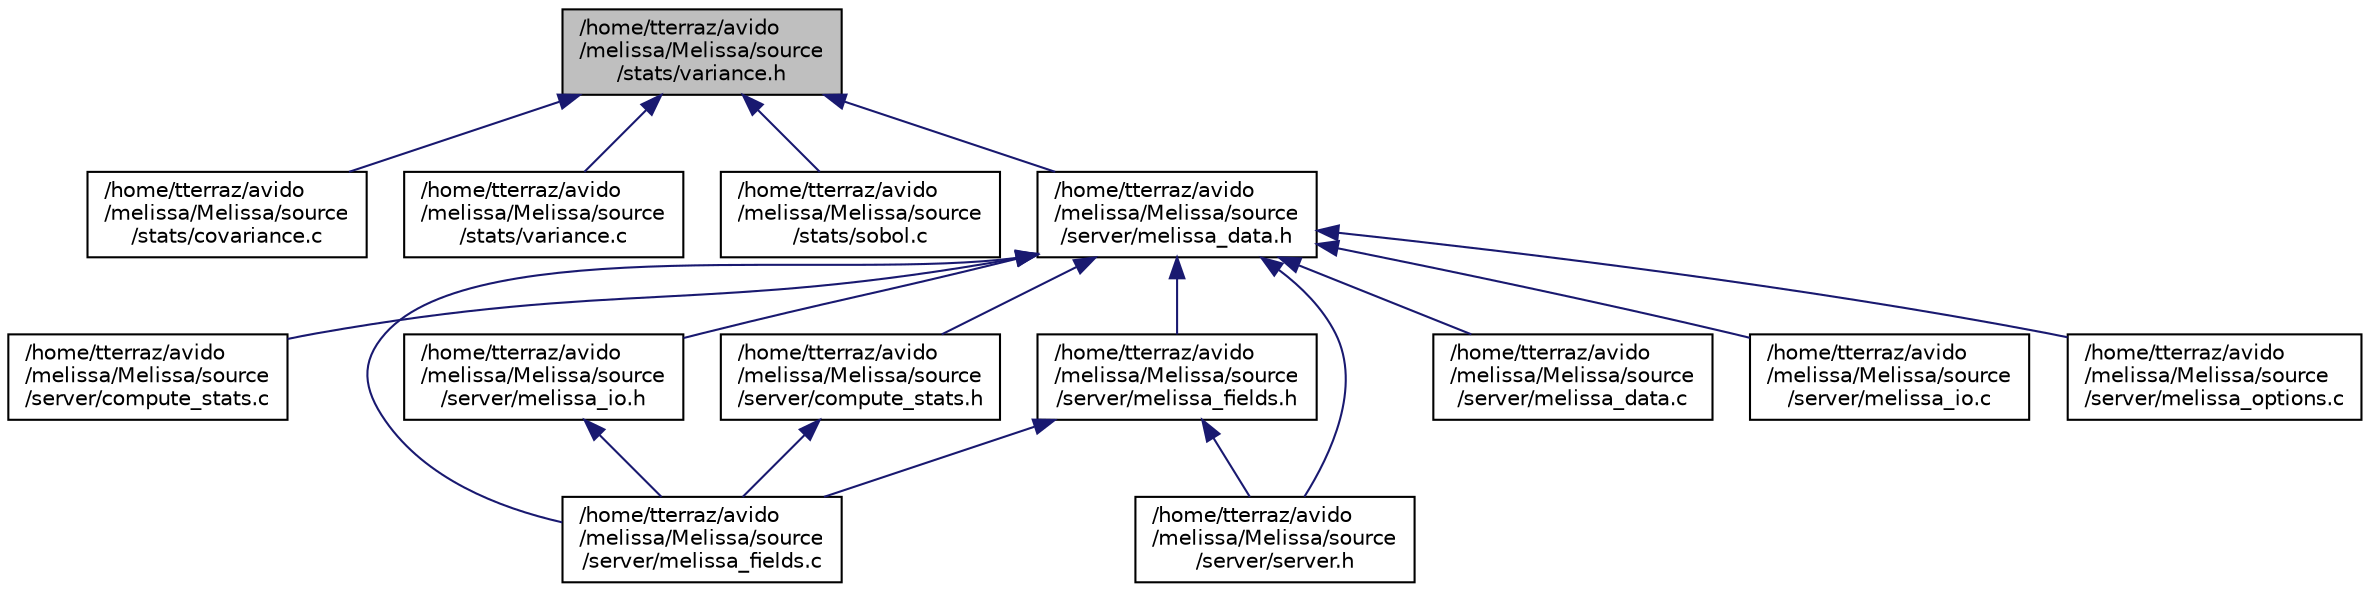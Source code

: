 digraph "/home/tterraz/avido/melissa/Melissa/source/stats/variance.h"
{
  edge [fontname="Helvetica",fontsize="10",labelfontname="Helvetica",labelfontsize="10"];
  node [fontname="Helvetica",fontsize="10",shape=record];
  Node1 [label="/home/tterraz/avido\l/melissa/Melissa/source\l/stats/variance.h",height=0.2,width=0.4,color="black", fillcolor="grey75", style="filled", fontcolor="black"];
  Node1 -> Node2 [dir="back",color="midnightblue",fontsize="10",style="solid",fontname="Helvetica"];
  Node2 [label="/home/tterraz/avido\l/melissa/Melissa/source\l/stats/covariance.c",height=0.2,width=0.4,color="black", fillcolor="white", style="filled",URL="$covariance_8c.html",tooltip="Functions needed to compute covariances. "];
  Node1 -> Node3 [dir="back",color="midnightblue",fontsize="10",style="solid",fontname="Helvetica"];
  Node3 [label="/home/tterraz/avido\l/melissa/Melissa/source\l/stats/variance.c",height=0.2,width=0.4,color="black", fillcolor="white", style="filled",URL="$variance_8c.html",tooltip="Variance related functions. "];
  Node1 -> Node4 [dir="back",color="midnightblue",fontsize="10",style="solid",fontname="Helvetica"];
  Node4 [label="/home/tterraz/avido\l/melissa/Melissa/source\l/stats/sobol.c",height=0.2,width=0.4,color="black", fillcolor="white", style="filled",URL="$sobol_8c.html",tooltip="Functions needed to compute sobol indices. "];
  Node1 -> Node5 [dir="back",color="midnightblue",fontsize="10",style="solid",fontname="Helvetica"];
  Node5 [label="/home/tterraz/avido\l/melissa/Melissa/source\l/server/melissa_data.h",height=0.2,width=0.4,color="black", fillcolor="white", style="filled",URL="$melissa__data_8h.html"];
  Node5 -> Node6 [dir="back",color="midnightblue",fontsize="10",style="solid",fontname="Helvetica"];
  Node6 [label="/home/tterraz/avido\l/melissa/Melissa/source\l/server/compute_stats.c",height=0.2,width=0.4,color="black", fillcolor="white", style="filled",URL="$compute__stats_8c.html",tooltip="Functions called by the server. "];
  Node5 -> Node7 [dir="back",color="midnightblue",fontsize="10",style="solid",fontname="Helvetica"];
  Node7 [label="/home/tterraz/avido\l/melissa/Melissa/source\l/server/melissa_fields.h",height=0.2,width=0.4,color="black", fillcolor="white", style="filled",URL="$melissa__fields_8h.html"];
  Node7 -> Node8 [dir="back",color="midnightblue",fontsize="10",style="solid",fontname="Helvetica"];
  Node8 [label="/home/tterraz/avido\l/melissa/Melissa/source\l/server/melissa_fields.c",height=0.2,width=0.4,color="black", fillcolor="white", style="filled",URL="$melissa__fields_8c.html",tooltip="Routines related to the melissa_fields structure. "];
  Node7 -> Node9 [dir="back",color="midnightblue",fontsize="10",style="solid",fontname="Helvetica"];
  Node9 [label="/home/tterraz/avido\l/melissa/Melissa/source\l/server/server.h",height=0.2,width=0.4,color="black", fillcolor="white", style="filled",URL="$server_8h.html"];
  Node5 -> Node8 [dir="back",color="midnightblue",fontsize="10",style="solid",fontname="Helvetica"];
  Node5 -> Node10 [dir="back",color="midnightblue",fontsize="10",style="solid",fontname="Helvetica"];
  Node10 [label="/home/tterraz/avido\l/melissa/Melissa/source\l/server/melissa_io.h",height=0.2,width=0.4,color="black", fillcolor="white", style="filled",URL="$melissa__io_8h.html"];
  Node10 -> Node8 [dir="back",color="midnightblue",fontsize="10",style="solid",fontname="Helvetica"];
  Node5 -> Node11 [dir="back",color="midnightblue",fontsize="10",style="solid",fontname="Helvetica"];
  Node11 [label="/home/tterraz/avido\l/melissa/Melissa/source\l/server/compute_stats.h",height=0.2,width=0.4,color="black", fillcolor="white", style="filled",URL="$compute__stats_8h.html"];
  Node11 -> Node8 [dir="back",color="midnightblue",fontsize="10",style="solid",fontname="Helvetica"];
  Node5 -> Node12 [dir="back",color="midnightblue",fontsize="10",style="solid",fontname="Helvetica"];
  Node12 [label="/home/tterraz/avido\l/melissa/Melissa/source\l/server/melissa_data.c",height=0.2,width=0.4,color="black", fillcolor="white", style="filled",URL="$melissa__data_8c.html",tooltip="Routines related to the melissa_data structure. "];
  Node5 -> Node13 [dir="back",color="midnightblue",fontsize="10",style="solid",fontname="Helvetica"];
  Node13 [label="/home/tterraz/avido\l/melissa/Melissa/source\l/server/melissa_io.c",height=0.2,width=0.4,color="black", fillcolor="white", style="filled",URL="$melissa__io_8c.html",tooltip="Inputs, outputs and checkpoints. "];
  Node5 -> Node14 [dir="back",color="midnightblue",fontsize="10",style="solid",fontname="Helvetica"];
  Node14 [label="/home/tterraz/avido\l/melissa/Melissa/source\l/server/melissa_options.c",height=0.2,width=0.4,color="black", fillcolor="white", style="filled",URL="$melissa__options_8c.html",tooltip="Parse commande line to get stats options. "];
  Node5 -> Node9 [dir="back",color="midnightblue",fontsize="10",style="solid",fontname="Helvetica"];
}
